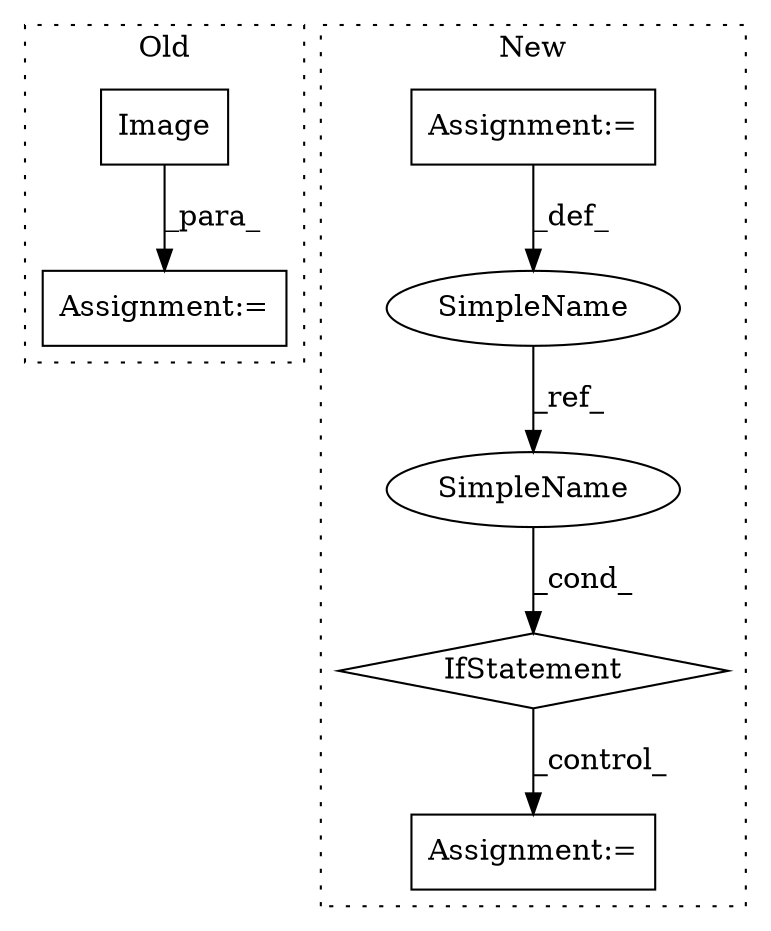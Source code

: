 digraph G {
subgraph cluster0 {
1 [label="Image" a="32" s="10740,10764" l="6,1" shape="box"];
4 [label="Assignment:=" a="7" s="10729" l="1" shape="box"];
label = "Old";
style="dotted";
}
subgraph cluster1 {
2 [label="IfStatement" a="25" s="10846,10865" l="4,2" shape="diamond"];
3 [label="Assignment:=" a="7" s="9597" l="1" shape="box"];
5 [label="SimpleName" a="42" s="9582" l="15" shape="ellipse"];
6 [label="Assignment:=" a="7" s="10878" l="1" shape="box"];
7 [label="SimpleName" a="42" s="10850" l="15" shape="ellipse"];
label = "New";
style="dotted";
}
1 -> 4 [label="_para_"];
2 -> 6 [label="_control_"];
3 -> 5 [label="_def_"];
5 -> 7 [label="_ref_"];
7 -> 2 [label="_cond_"];
}